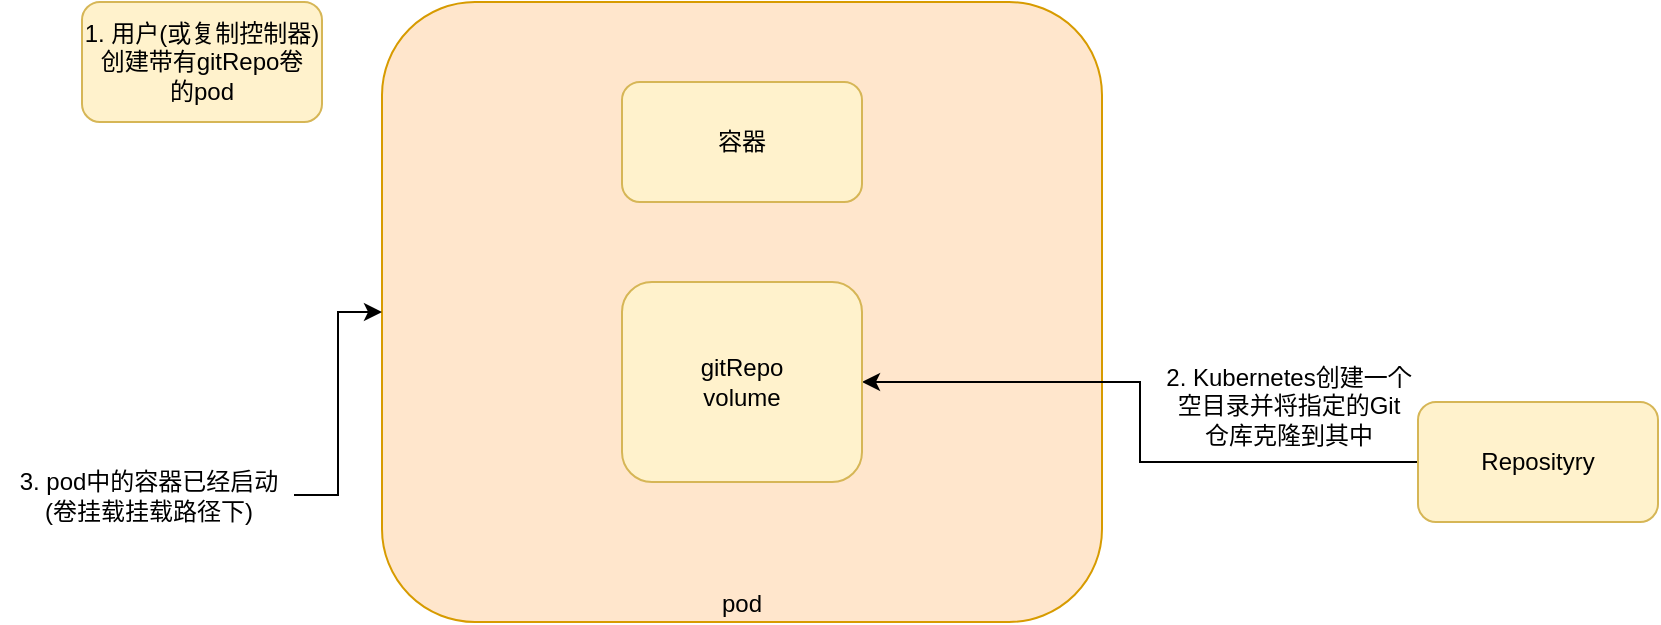 <mxfile version="24.6.5" type="github">
  <diagram name="第 1 页" id="-jyinFLT18fLQegA6qnE">
    <mxGraphModel dx="956" dy="577" grid="0" gridSize="10" guides="1" tooltips="1" connect="1" arrows="1" fold="1" page="0" pageScale="1" pageWidth="827" pageHeight="1169" math="0" shadow="0">
      <root>
        <mxCell id="0" />
        <mxCell id="1" parent="0" />
        <mxCell id="_cU_Q7wpIJ8RvnNqIzko-1" value="1. 用户(或复制控制器)&lt;div&gt;创建带有gitRepo卷&lt;/div&gt;&lt;div&gt;的pod&lt;/div&gt;" style="rounded=1;whiteSpace=wrap;html=1;fillColor=#fff2cc;strokeColor=#d6b656;" vertex="1" parent="1">
          <mxGeometry x="100" y="120" width="120" height="60" as="geometry" />
        </mxCell>
        <mxCell id="_cU_Q7wpIJ8RvnNqIzko-2" value="pod" style="rounded=1;whiteSpace=wrap;html=1;fillColor=#ffe6cc;strokeColor=#d79b00;verticalAlign=bottom;" vertex="1" parent="1">
          <mxGeometry x="250" y="120" width="360" height="310" as="geometry" />
        </mxCell>
        <mxCell id="_cU_Q7wpIJ8RvnNqIzko-6" style="edgeStyle=orthogonalEdgeStyle;rounded=0;orthogonalLoop=1;jettySize=auto;html=1;entryX=1;entryY=0.5;entryDx=0;entryDy=0;" edge="1" parent="1" source="_cU_Q7wpIJ8RvnNqIzko-3" target="_cU_Q7wpIJ8RvnNqIzko-5">
          <mxGeometry relative="1" as="geometry" />
        </mxCell>
        <mxCell id="_cU_Q7wpIJ8RvnNqIzko-3" value="Reposityry" style="rounded=1;whiteSpace=wrap;html=1;fillColor=#fff2cc;strokeColor=#d6b656;" vertex="1" parent="1">
          <mxGeometry x="768" y="320" width="120" height="60" as="geometry" />
        </mxCell>
        <mxCell id="_cU_Q7wpIJ8RvnNqIzko-4" value="容器" style="rounded=1;whiteSpace=wrap;html=1;fillColor=#fff2cc;strokeColor=#d6b656;" vertex="1" parent="1">
          <mxGeometry x="370" y="160" width="120" height="60" as="geometry" />
        </mxCell>
        <mxCell id="_cU_Q7wpIJ8RvnNqIzko-5" value="gitRepo&lt;div&gt;volume&lt;/div&gt;" style="rounded=1;whiteSpace=wrap;html=1;fillColor=#fff2cc;strokeColor=#d6b656;" vertex="1" parent="1">
          <mxGeometry x="370" y="260" width="120" height="100" as="geometry" />
        </mxCell>
        <mxCell id="_cU_Q7wpIJ8RvnNqIzko-7" value="2. Kubernetes创建一个&lt;div&gt;空目录&lt;span style=&quot;background-color: initial;&quot;&gt;并将指定的Git&lt;/span&gt;&lt;/div&gt;&lt;div&gt;&lt;span style=&quot;background-color: initial;&quot;&gt;仓库克隆到其中&lt;/span&gt;&lt;/div&gt;" style="text;html=1;align=center;verticalAlign=middle;resizable=0;points=[];autosize=1;strokeColor=none;fillColor=none;" vertex="1" parent="1">
          <mxGeometry x="632" y="294" width="141" height="55" as="geometry" />
        </mxCell>
        <mxCell id="_cU_Q7wpIJ8RvnNqIzko-9" style="edgeStyle=orthogonalEdgeStyle;rounded=0;orthogonalLoop=1;jettySize=auto;html=1;" edge="1" parent="1" source="_cU_Q7wpIJ8RvnNqIzko-8" target="_cU_Q7wpIJ8RvnNqIzko-2">
          <mxGeometry relative="1" as="geometry" />
        </mxCell>
        <mxCell id="_cU_Q7wpIJ8RvnNqIzko-8" value="3. pod中的容器已经启动&lt;div&gt;(卷挂载挂载路径下)&lt;/div&gt;" style="text;html=1;align=center;verticalAlign=middle;resizable=0;points=[];autosize=1;strokeColor=none;fillColor=none;" vertex="1" parent="1">
          <mxGeometry x="59" y="346" width="147" height="41" as="geometry" />
        </mxCell>
      </root>
    </mxGraphModel>
  </diagram>
</mxfile>
